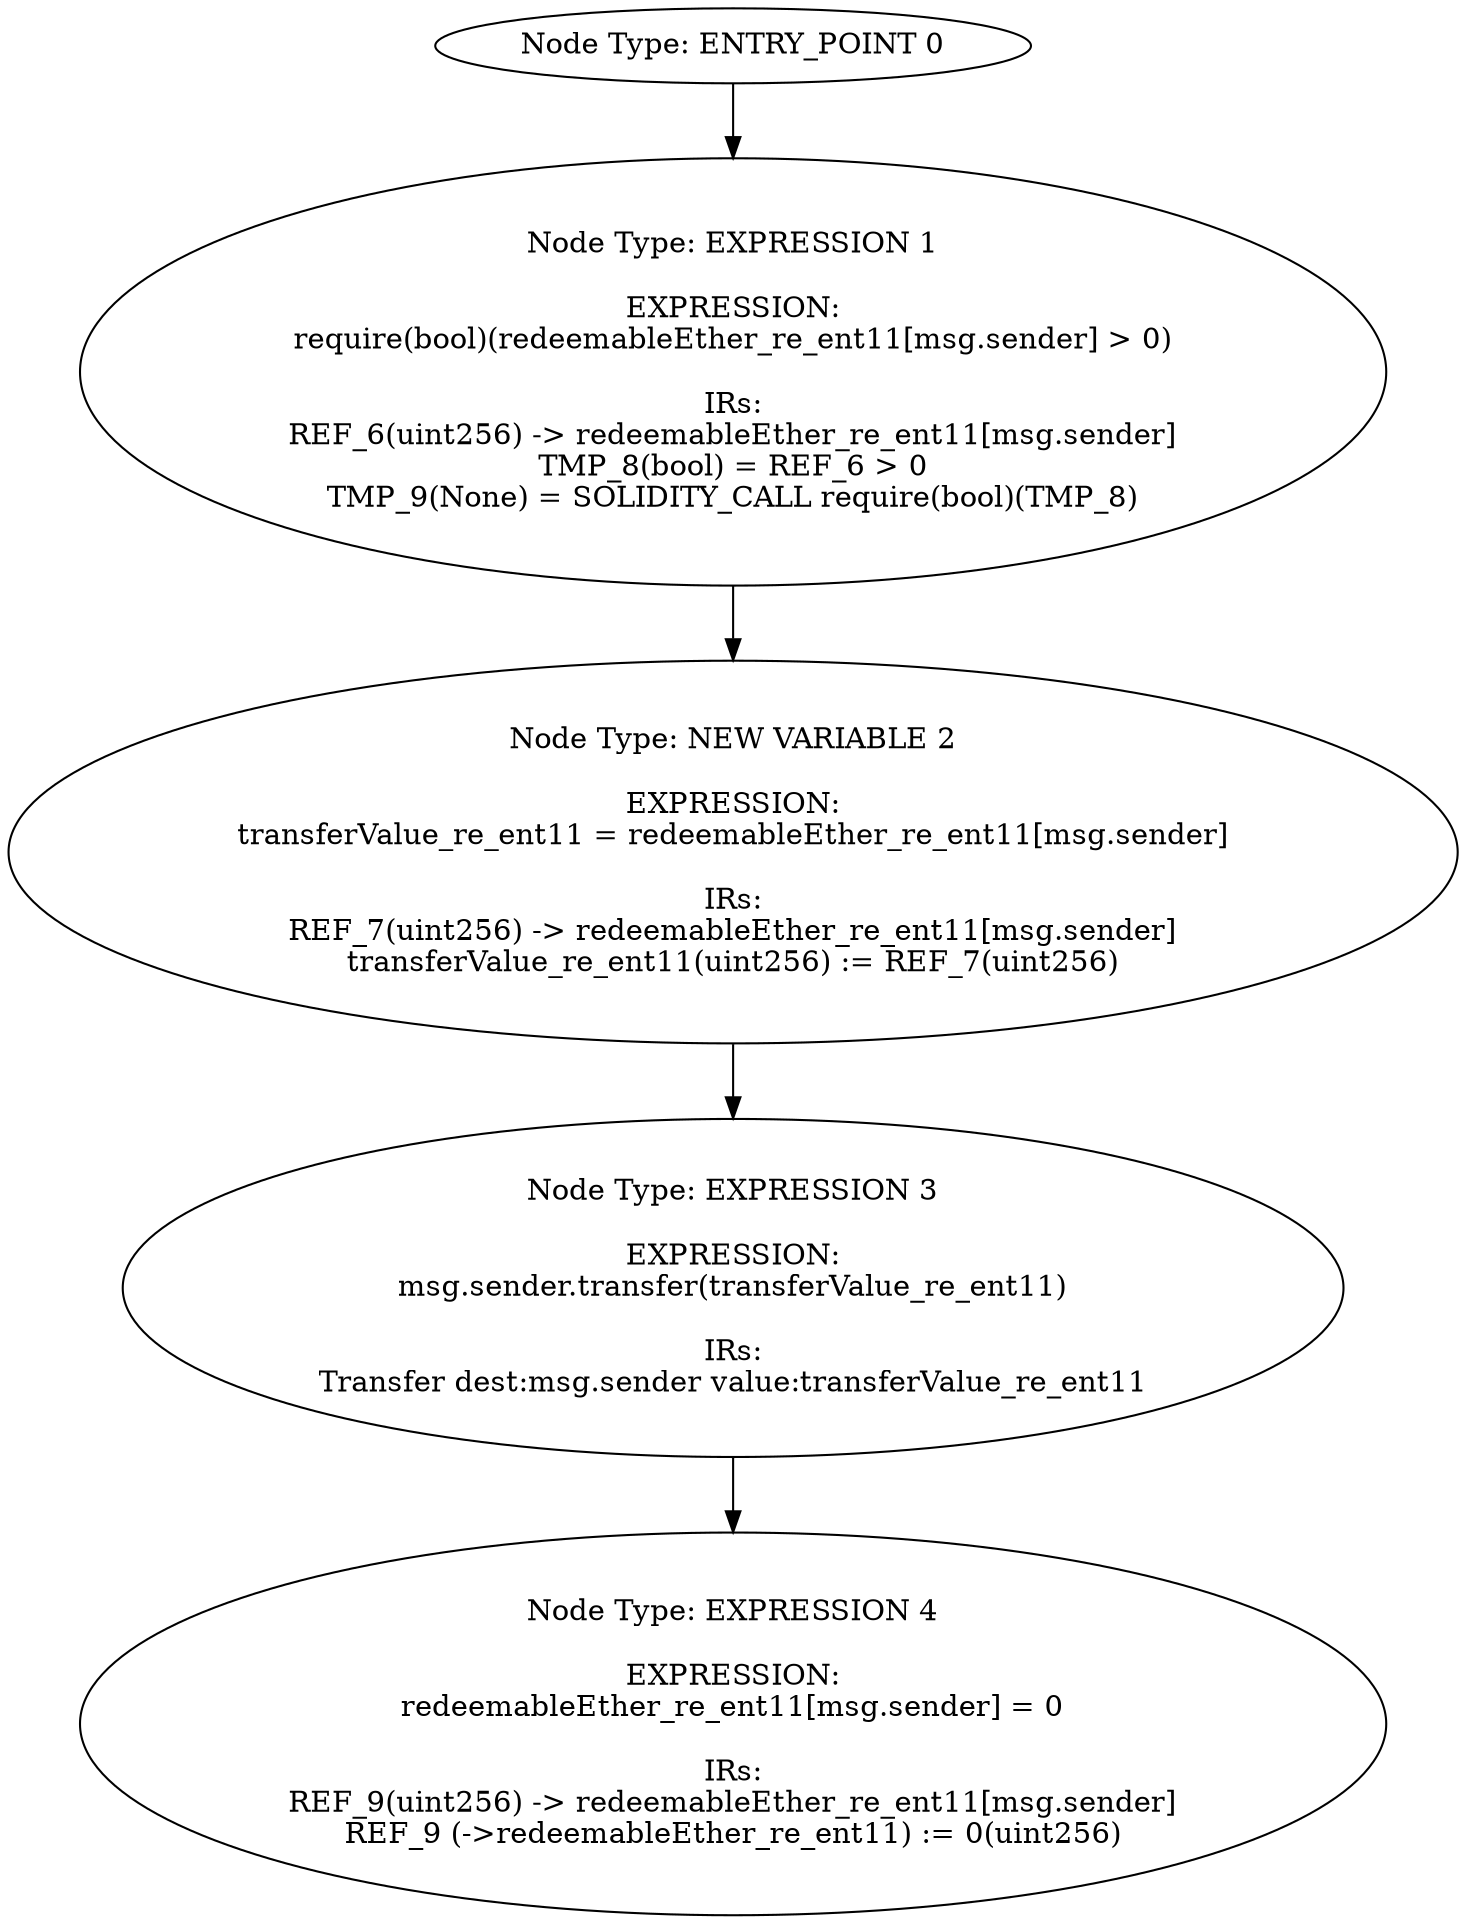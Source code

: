 digraph{
0[label="Node Type: ENTRY_POINT 0
"];
0->1;
1[label="Node Type: EXPRESSION 1

EXPRESSION:
require(bool)(redeemableEther_re_ent11[msg.sender] > 0)

IRs:
REF_6(uint256) -> redeemableEther_re_ent11[msg.sender]
TMP_8(bool) = REF_6 > 0
TMP_9(None) = SOLIDITY_CALL require(bool)(TMP_8)"];
1->2;
2[label="Node Type: NEW VARIABLE 2

EXPRESSION:
transferValue_re_ent11 = redeemableEther_re_ent11[msg.sender]

IRs:
REF_7(uint256) -> redeemableEther_re_ent11[msg.sender]
transferValue_re_ent11(uint256) := REF_7(uint256)"];
2->3;
3[label="Node Type: EXPRESSION 3

EXPRESSION:
msg.sender.transfer(transferValue_re_ent11)

IRs:
Transfer dest:msg.sender value:transferValue_re_ent11"];
3->4;
4[label="Node Type: EXPRESSION 4

EXPRESSION:
redeemableEther_re_ent11[msg.sender] = 0

IRs:
REF_9(uint256) -> redeemableEther_re_ent11[msg.sender]
REF_9 (->redeemableEther_re_ent11) := 0(uint256)"];
}
